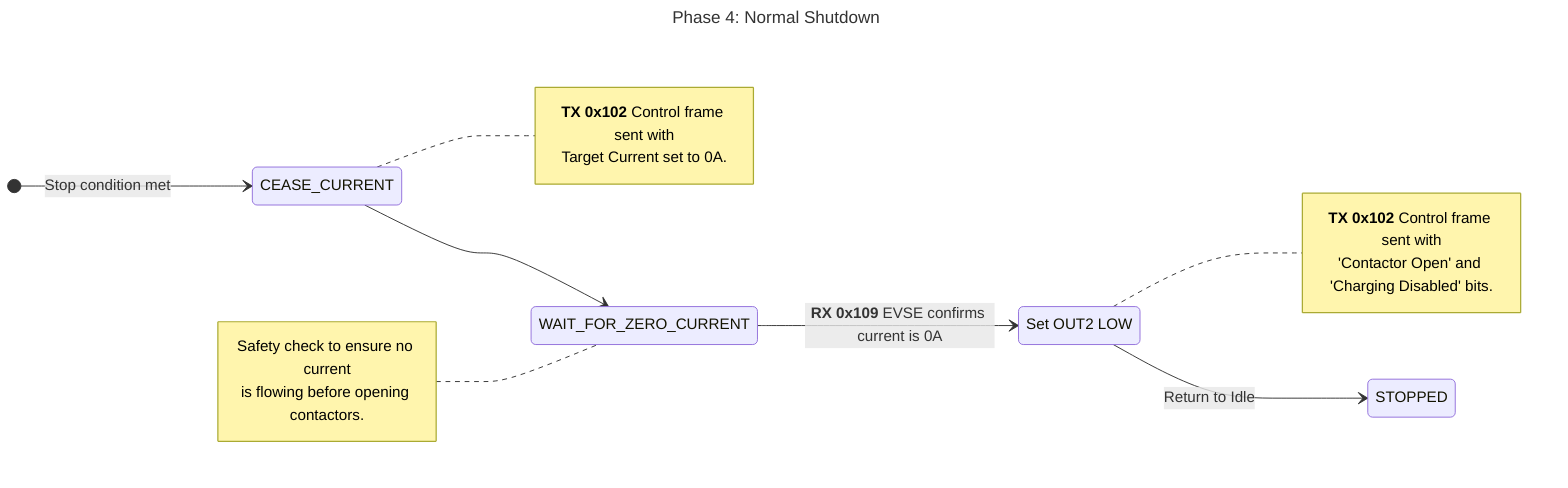 ---
title: "Phase 4: Normal Shutdown"
---
stateDiagram-v2
    direction LR

    [*] --> CEASE_CURRENT: Stop condition met
    note right of CEASE_CURRENT
        <b>TX 0x102</b> Control frame sent with
        Target Current set to 0A.
    end note

    CEASE_CURRENT --> WAIT_FOR_ZERO_CURRENT
    
    WAIT_FOR_ZERO_CURRENT --> OPEN_CONTACTOR: <b>RX 0x109</b> EVSE confirms current is 0A
    note left of WAIT_FOR_ZERO_CURRENT
        Safety check to ensure no current
        is flowing before opening contactors.
    end note

    OPEN_CONTACTOR: Set OUT2 LOW
    note right of OPEN_CONTACTOR
        <b>TX 0x102</b> Control frame sent with
        'Contactor Open' and 'Charging Disabled' bits.
    end note

    OPEN_CONTACTOR --> STOPPED: Return to Idle